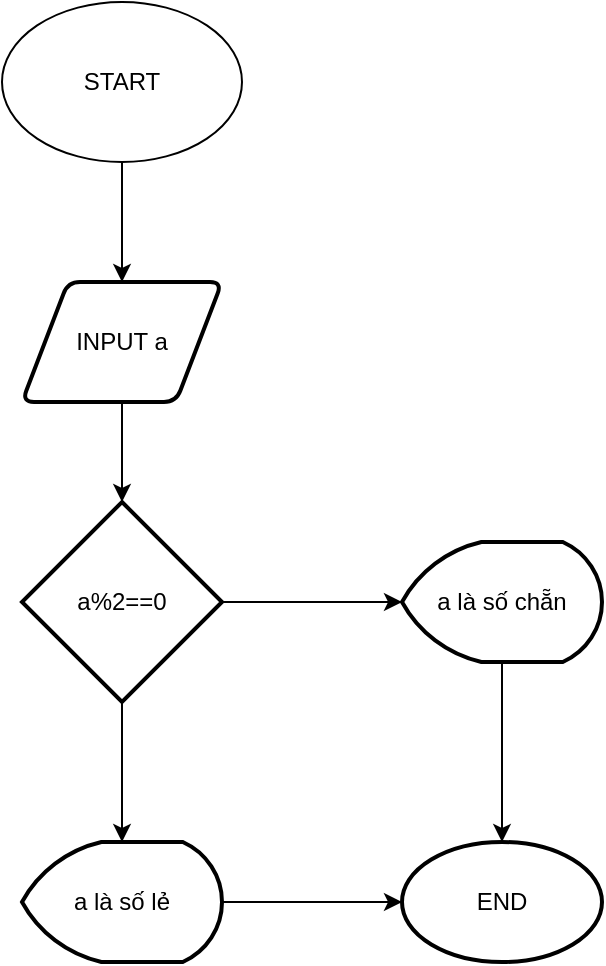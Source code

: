 <mxfile version="25.0.3">
  <diagram name="Trang-1" id="WyQpkwmWxBcgukyWT0Gx">
    <mxGraphModel dx="794" dy="454" grid="1" gridSize="10" guides="1" tooltips="1" connect="1" arrows="1" fold="1" page="1" pageScale="1" pageWidth="827" pageHeight="1169" math="0" shadow="0">
      <root>
        <mxCell id="0" />
        <mxCell id="1" parent="0" />
        <mxCell id="LoimLhY4TlHTlZYWAXN2-3" style="edgeStyle=orthogonalEdgeStyle;rounded=0;orthogonalLoop=1;jettySize=auto;html=1;" edge="1" parent="1" source="LoimLhY4TlHTlZYWAXN2-1" target="LoimLhY4TlHTlZYWAXN2-2">
          <mxGeometry relative="1" as="geometry" />
        </mxCell>
        <mxCell id="LoimLhY4TlHTlZYWAXN2-1" value="START" style="ellipse;whiteSpace=wrap;html=1;" vertex="1" parent="1">
          <mxGeometry x="290" y="310" width="120" height="80" as="geometry" />
        </mxCell>
        <mxCell id="LoimLhY4TlHTlZYWAXN2-2" value="INPUT a" style="shape=parallelogram;html=1;strokeWidth=2;perimeter=parallelogramPerimeter;whiteSpace=wrap;rounded=1;arcSize=12;size=0.23;" vertex="1" parent="1">
          <mxGeometry x="300" y="450" width="100" height="60" as="geometry" />
        </mxCell>
        <mxCell id="LoimLhY4TlHTlZYWAXN2-6" style="edgeStyle=orthogonalEdgeStyle;rounded=0;orthogonalLoop=1;jettySize=auto;html=1;" edge="1" parent="1" source="LoimLhY4TlHTlZYWAXN2-4">
          <mxGeometry relative="1" as="geometry">
            <mxPoint x="490" y="610" as="targetPoint" />
          </mxGeometry>
        </mxCell>
        <mxCell id="LoimLhY4TlHTlZYWAXN2-7" style="edgeStyle=orthogonalEdgeStyle;rounded=0;orthogonalLoop=1;jettySize=auto;html=1;" edge="1" parent="1" source="LoimLhY4TlHTlZYWAXN2-4">
          <mxGeometry relative="1" as="geometry">
            <mxPoint x="350" y="730" as="targetPoint" />
          </mxGeometry>
        </mxCell>
        <mxCell id="LoimLhY4TlHTlZYWAXN2-4" value="a%2==0" style="strokeWidth=2;html=1;shape=mxgraph.flowchart.decision;whiteSpace=wrap;" vertex="1" parent="1">
          <mxGeometry x="300" y="560" width="100" height="100" as="geometry" />
        </mxCell>
        <mxCell id="LoimLhY4TlHTlZYWAXN2-5" style="edgeStyle=orthogonalEdgeStyle;rounded=0;orthogonalLoop=1;jettySize=auto;html=1;entryX=0.5;entryY=0;entryDx=0;entryDy=0;entryPerimeter=0;" edge="1" parent="1" source="LoimLhY4TlHTlZYWAXN2-2" target="LoimLhY4TlHTlZYWAXN2-4">
          <mxGeometry relative="1" as="geometry" />
        </mxCell>
        <mxCell id="LoimLhY4TlHTlZYWAXN2-8" value="a là số lẻ" style="strokeWidth=2;html=1;shape=mxgraph.flowchart.display;whiteSpace=wrap;" vertex="1" parent="1">
          <mxGeometry x="300" y="730" width="100" height="60" as="geometry" />
        </mxCell>
        <mxCell id="LoimLhY4TlHTlZYWAXN2-9" value="a là số chẵn" style="strokeWidth=2;html=1;shape=mxgraph.flowchart.display;whiteSpace=wrap;" vertex="1" parent="1">
          <mxGeometry x="490" y="580" width="100" height="60" as="geometry" />
        </mxCell>
        <mxCell id="LoimLhY4TlHTlZYWAXN2-10" value="END" style="strokeWidth=2;html=1;shape=mxgraph.flowchart.start_1;whiteSpace=wrap;" vertex="1" parent="1">
          <mxGeometry x="490" y="730" width="100" height="60" as="geometry" />
        </mxCell>
        <mxCell id="LoimLhY4TlHTlZYWAXN2-11" style="edgeStyle=orthogonalEdgeStyle;rounded=0;orthogonalLoop=1;jettySize=auto;html=1;entryX=0;entryY=0.5;entryDx=0;entryDy=0;entryPerimeter=0;" edge="1" parent="1" source="LoimLhY4TlHTlZYWAXN2-8" target="LoimLhY4TlHTlZYWAXN2-10">
          <mxGeometry relative="1" as="geometry" />
        </mxCell>
        <mxCell id="LoimLhY4TlHTlZYWAXN2-12" style="edgeStyle=orthogonalEdgeStyle;rounded=0;orthogonalLoop=1;jettySize=auto;html=1;entryX=0.5;entryY=0;entryDx=0;entryDy=0;entryPerimeter=0;" edge="1" parent="1" source="LoimLhY4TlHTlZYWAXN2-9" target="LoimLhY4TlHTlZYWAXN2-10">
          <mxGeometry relative="1" as="geometry" />
        </mxCell>
      </root>
    </mxGraphModel>
  </diagram>
</mxfile>
